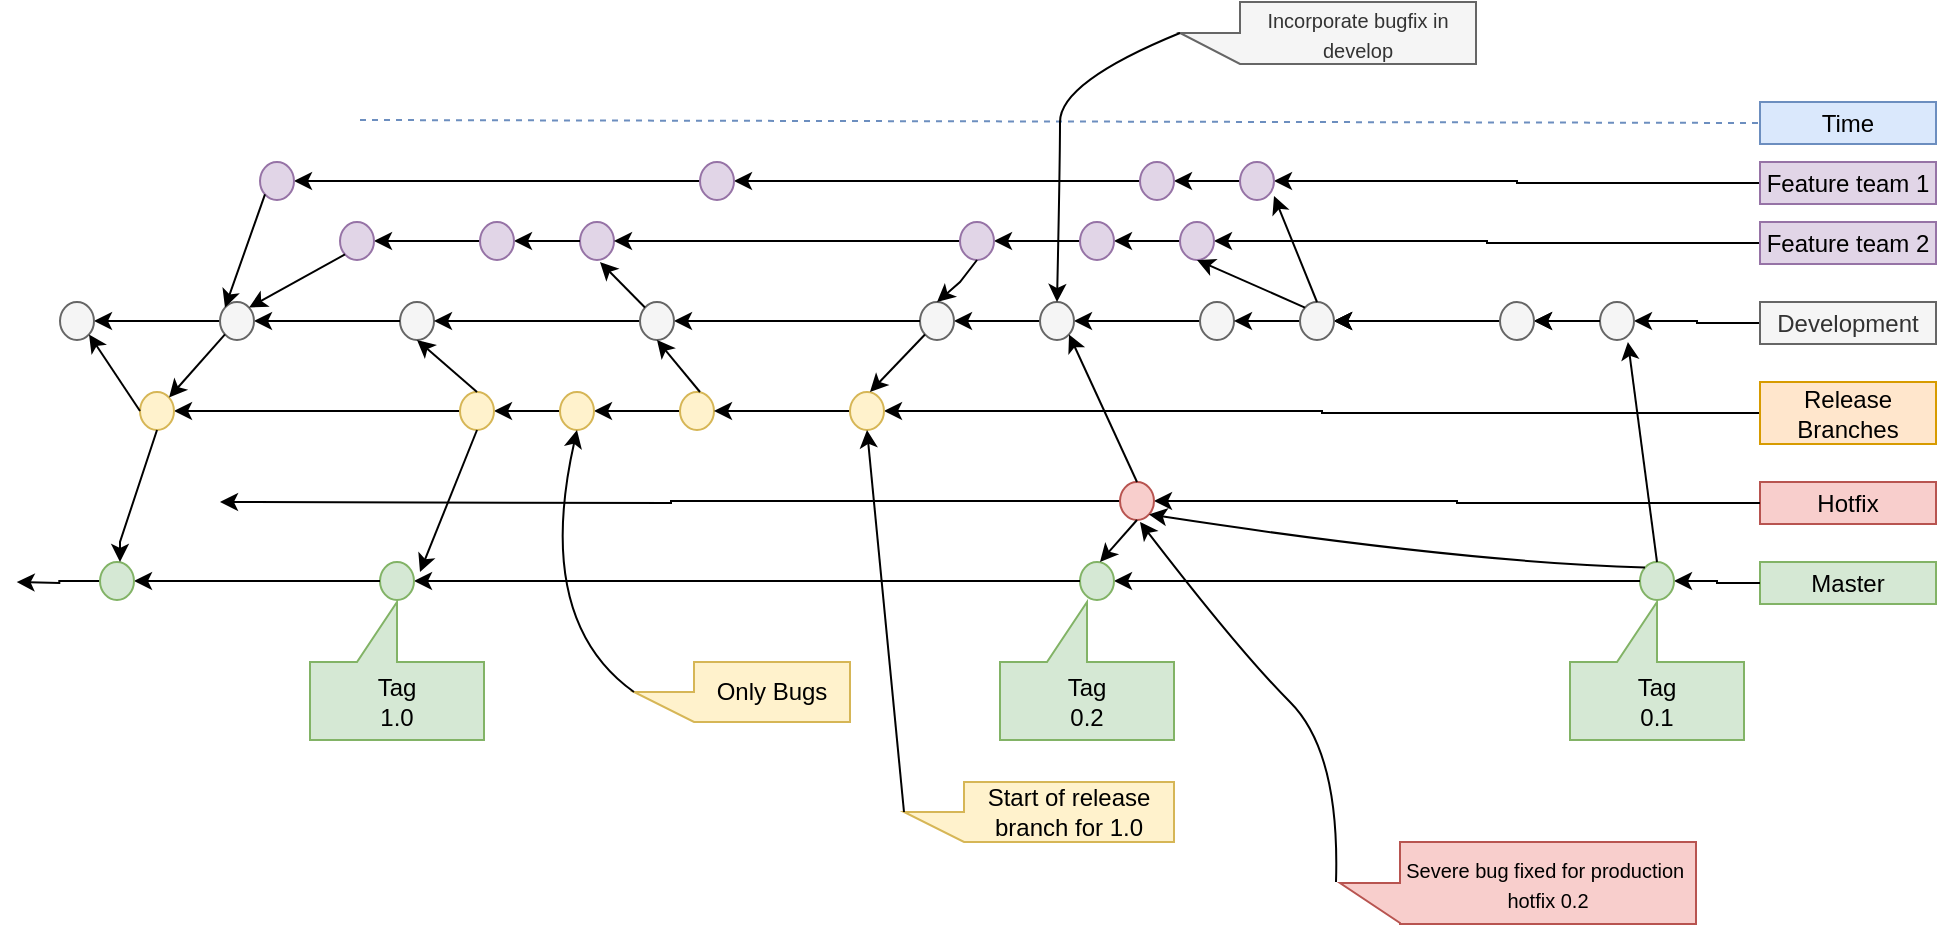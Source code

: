 <mxfile version="21.7.5" type="github">
  <diagram id="yPxyJZ8AM_hMuL3Unpa9" name="gitflow">
    <mxGraphModel dx="1843" dy="1653" grid="1" gridSize="10" guides="1" tooltips="1" connect="1" arrows="1" fold="1" page="1" pageScale="1" pageWidth="850" pageHeight="1100" math="0" shadow="0">
      <root>
        <mxCell id="0" />
        <mxCell id="1" parent="0" />
        <mxCell id="FDRWWzNf12pBNZbJ33nD-353" style="edgeStyle=orthogonalEdgeStyle;rounded=0;orthogonalLoop=1;jettySize=auto;html=1;" edge="1" parent="1" source="FDRWWzNf12pBNZbJ33nD-360">
          <mxGeometry relative="1" as="geometry">
            <mxPoint x="-1.667" y="270.0" as="targetPoint" />
          </mxGeometry>
        </mxCell>
        <mxCell id="7" value="Master" style="text;html=1;strokeColor=#82b366;fillColor=#d5e8d4;align=center;verticalAlign=middle;whiteSpace=wrap;rounded=0;" parent="1" vertex="1">
          <mxGeometry x="870" y="260" width="88" height="21" as="geometry" />
        </mxCell>
        <mxCell id="FDRWWzNf12pBNZbJ33nD-348" style="edgeStyle=orthogonalEdgeStyle;rounded=0;orthogonalLoop=1;jettySize=auto;html=1;" edge="1" parent="1" source="FDRWWzNf12pBNZbJ33nD-349">
          <mxGeometry relative="1" as="geometry">
            <mxPoint x="100" y="230" as="targetPoint" />
          </mxGeometry>
        </mxCell>
        <mxCell id="20" value="Hotfix" style="text;html=1;strokeColor=#b85450;fillColor=#f8cecc;align=center;verticalAlign=middle;whiteSpace=wrap;rounded=0;" parent="1" vertex="1">
          <mxGeometry x="870" y="220" width="88" height="21" as="geometry" />
        </mxCell>
        <mxCell id="FDRWWzNf12pBNZbJ33nD-337" style="edgeStyle=orthogonalEdgeStyle;rounded=0;orthogonalLoop=1;jettySize=auto;html=1;entryX=1;entryY=0.5;entryDx=0;entryDy=0;" edge="1" parent="1" source="42" target="FDRWWzNf12pBNZbJ33nD-332">
          <mxGeometry relative="1" as="geometry" />
        </mxCell>
        <mxCell id="42" value="Release Branches" style="text;html=1;strokeColor=#d79b00;fillColor=#ffe6cc;align=center;verticalAlign=middle;whiteSpace=wrap;rounded=0;fontSize=12;" parent="1" vertex="1">
          <mxGeometry x="870" y="170" width="88" height="31" as="geometry" />
        </mxCell>
        <mxCell id="FDRWWzNf12pBNZbJ33nD-191" style="edgeStyle=orthogonalEdgeStyle;rounded=0;orthogonalLoop=1;jettySize=auto;html=1;entryX=1;entryY=0.5;entryDx=0;entryDy=0;" edge="1" parent="1" source="85" target="FDRWWzNf12pBNZbJ33nD-182">
          <mxGeometry relative="1" as="geometry" />
        </mxCell>
        <mxCell id="85" value="Feature team 1" style="text;html=1;strokeColor=#9673a6;fillColor=#e1d5e7;align=center;verticalAlign=middle;whiteSpace=wrap;rounded=0;" parent="1" vertex="1">
          <mxGeometry x="870" y="60" width="88" height="21" as="geometry" />
        </mxCell>
        <mxCell id="FDRWWzNf12pBNZbJ33nD-211" style="edgeStyle=orthogonalEdgeStyle;rounded=0;orthogonalLoop=1;jettySize=auto;html=1;" edge="1" parent="1" source="86" target="FDRWWzNf12pBNZbJ33nD-205">
          <mxGeometry relative="1" as="geometry" />
        </mxCell>
        <mxCell id="86" value="Feature team 2" style="text;html=1;strokeColor=#9673a6;fillColor=#e1d5e7;align=center;verticalAlign=middle;whiteSpace=wrap;rounded=0;" parent="1" vertex="1">
          <mxGeometry x="870" y="90" width="88" height="21" as="geometry" />
        </mxCell>
        <mxCell id="FDRWWzNf12pBNZbJ33nD-300" style="edgeStyle=orthogonalEdgeStyle;rounded=0;orthogonalLoop=1;jettySize=auto;html=1;entryX=1;entryY=0.5;entryDx=0;entryDy=0;" edge="1" parent="1" source="102" target="FDRWWzNf12pBNZbJ33nD-293">
          <mxGeometry relative="1" as="geometry" />
        </mxCell>
        <mxCell id="102" value="Development" style="text;html=1;strokeColor=#666666;fillColor=#f5f5f5;align=center;verticalAlign=middle;whiteSpace=wrap;rounded=0;fontColor=#333333;" parent="1" vertex="1">
          <mxGeometry x="870" y="130" width="88" height="21" as="geometry" />
        </mxCell>
        <mxCell id="FDRWWzNf12pBNZbJ33nD-177" value="Time" style="text;html=1;strokeColor=#6c8ebf;fillColor=#dae8fc;align=center;verticalAlign=middle;whiteSpace=wrap;rounded=0;" vertex="1" parent="1">
          <mxGeometry x="870" y="30" width="88" height="21" as="geometry" />
        </mxCell>
        <mxCell id="FDRWWzNf12pBNZbJ33nD-178" value="" style="endArrow=none;dashed=1;html=1;fillColor=#dae8fc;strokeColor=#6c8ebf;entryX=0;entryY=0.5;entryDx=0;entryDy=0;" edge="1" parent="1" target="FDRWWzNf12pBNZbJ33nD-177">
          <mxGeometry width="50" height="50" relative="1" as="geometry">
            <mxPoint x="170" y="39" as="sourcePoint" />
            <mxPoint x="820" y="39" as="targetPoint" />
          </mxGeometry>
        </mxCell>
        <mxCell id="FDRWWzNf12pBNZbJ33nD-192" style="edgeStyle=orthogonalEdgeStyle;rounded=0;orthogonalLoop=1;jettySize=auto;html=1;entryX=1;entryY=0.5;entryDx=0;entryDy=0;" edge="1" parent="1" source="FDRWWzNf12pBNZbJ33nD-182" target="FDRWWzNf12pBNZbJ33nD-183">
          <mxGeometry relative="1" as="geometry" />
        </mxCell>
        <mxCell id="FDRWWzNf12pBNZbJ33nD-182" value="" style="ellipse;whiteSpace=wrap;html=1;aspect=fixed;fontSize=12;fillColor=#e1d5e7;strokeColor=#9673a6;" vertex="1" parent="1">
          <mxGeometry x="610" y="60" width="17" height="19" as="geometry" />
        </mxCell>
        <mxCell id="FDRWWzNf12pBNZbJ33nD-193" style="edgeStyle=orthogonalEdgeStyle;rounded=0;orthogonalLoop=1;jettySize=auto;html=1;entryX=1;entryY=0.5;entryDx=0;entryDy=0;" edge="1" parent="1" source="FDRWWzNf12pBNZbJ33nD-183" target="FDRWWzNf12pBNZbJ33nD-185">
          <mxGeometry relative="1" as="geometry" />
        </mxCell>
        <mxCell id="FDRWWzNf12pBNZbJ33nD-183" value="" style="ellipse;whiteSpace=wrap;html=1;aspect=fixed;fontSize=12;fillColor=#e1d5e7;strokeColor=#9673a6;" vertex="1" parent="1">
          <mxGeometry x="560" y="60" width="17" height="19" as="geometry" />
        </mxCell>
        <mxCell id="FDRWWzNf12pBNZbJ33nD-194" style="edgeStyle=orthogonalEdgeStyle;rounded=0;orthogonalLoop=1;jettySize=auto;html=1;entryX=1;entryY=0.5;entryDx=0;entryDy=0;" edge="1" parent="1" source="FDRWWzNf12pBNZbJ33nD-185" target="FDRWWzNf12pBNZbJ33nD-186">
          <mxGeometry relative="1" as="geometry" />
        </mxCell>
        <mxCell id="FDRWWzNf12pBNZbJ33nD-185" value="" style="ellipse;whiteSpace=wrap;html=1;aspect=fixed;fontSize=12;fillColor=#e1d5e7;strokeColor=#9673a6;" vertex="1" parent="1">
          <mxGeometry x="340" y="60" width="17" height="19" as="geometry" />
        </mxCell>
        <mxCell id="FDRWWzNf12pBNZbJ33nD-186" value="" style="ellipse;whiteSpace=wrap;html=1;aspect=fixed;fontSize=12;fillColor=#e1d5e7;strokeColor=#9673a6;" vertex="1" parent="1">
          <mxGeometry x="120" y="60" width="17" height="19" as="geometry" />
        </mxCell>
        <mxCell id="FDRWWzNf12pBNZbJ33nD-204" style="edgeStyle=orthogonalEdgeStyle;rounded=0;orthogonalLoop=1;jettySize=auto;html=1;entryX=1;entryY=0.5;entryDx=0;entryDy=0;" edge="1" parent="1" source="FDRWWzNf12pBNZbJ33nD-205" target="FDRWWzNf12pBNZbJ33nD-207">
          <mxGeometry relative="1" as="geometry" />
        </mxCell>
        <mxCell id="FDRWWzNf12pBNZbJ33nD-205" value="" style="ellipse;whiteSpace=wrap;html=1;aspect=fixed;fontSize=12;fillColor=#e1d5e7;strokeColor=#9673a6;" vertex="1" parent="1">
          <mxGeometry x="580" y="90" width="17" height="19" as="geometry" />
        </mxCell>
        <mxCell id="FDRWWzNf12pBNZbJ33nD-223" style="edgeStyle=orthogonalEdgeStyle;rounded=0;orthogonalLoop=1;jettySize=auto;html=1;exitX=0;exitY=0.5;exitDx=0;exitDy=0;entryX=1;entryY=0.5;entryDx=0;entryDy=0;" edge="1" parent="1" source="FDRWWzNf12pBNZbJ33nD-207" target="FDRWWzNf12pBNZbJ33nD-222">
          <mxGeometry relative="1" as="geometry" />
        </mxCell>
        <mxCell id="FDRWWzNf12pBNZbJ33nD-207" value="" style="ellipse;whiteSpace=wrap;html=1;aspect=fixed;fontSize=12;fillColor=#e1d5e7;strokeColor=#9673a6;" vertex="1" parent="1">
          <mxGeometry x="530" y="90" width="17" height="19" as="geometry" />
        </mxCell>
        <mxCell id="FDRWWzNf12pBNZbJ33nD-208" style="edgeStyle=orthogonalEdgeStyle;rounded=0;orthogonalLoop=1;jettySize=auto;html=1;entryX=1;entryY=0.5;entryDx=0;entryDy=0;" edge="1" parent="1" source="FDRWWzNf12pBNZbJ33nD-228" target="FDRWWzNf12pBNZbJ33nD-210">
          <mxGeometry relative="1" as="geometry" />
        </mxCell>
        <mxCell id="FDRWWzNf12pBNZbJ33nD-209" value="" style="ellipse;whiteSpace=wrap;html=1;aspect=fixed;fontSize=12;fillColor=#e1d5e7;strokeColor=#9673a6;" vertex="1" parent="1">
          <mxGeometry x="280" y="90" width="17" height="19" as="geometry" />
        </mxCell>
        <mxCell id="FDRWWzNf12pBNZbJ33nD-210" value="" style="ellipse;whiteSpace=wrap;html=1;aspect=fixed;fontSize=12;fillColor=#e1d5e7;strokeColor=#9673a6;" vertex="1" parent="1">
          <mxGeometry x="160" y="90" width="17" height="19" as="geometry" />
        </mxCell>
        <mxCell id="FDRWWzNf12pBNZbJ33nD-224" style="edgeStyle=orthogonalEdgeStyle;rounded=0;orthogonalLoop=1;jettySize=auto;html=1;entryX=1;entryY=0.5;entryDx=0;entryDy=0;" edge="1" parent="1" source="FDRWWzNf12pBNZbJ33nD-222" target="FDRWWzNf12pBNZbJ33nD-209">
          <mxGeometry relative="1" as="geometry" />
        </mxCell>
        <mxCell id="FDRWWzNf12pBNZbJ33nD-222" value="" style="ellipse;whiteSpace=wrap;html=1;aspect=fixed;fontSize=12;fillColor=#e1d5e7;strokeColor=#9673a6;" vertex="1" parent="1">
          <mxGeometry x="470" y="90" width="17" height="19" as="geometry" />
        </mxCell>
        <mxCell id="FDRWWzNf12pBNZbJ33nD-229" value="" style="edgeStyle=orthogonalEdgeStyle;rounded=0;orthogonalLoop=1;jettySize=auto;html=1;entryX=1;entryY=0.5;entryDx=0;entryDy=0;" edge="1" parent="1" source="FDRWWzNf12pBNZbJ33nD-209" target="FDRWWzNf12pBNZbJ33nD-228">
          <mxGeometry relative="1" as="geometry">
            <mxPoint x="310" y="100" as="sourcePoint" />
            <mxPoint x="180" y="100" as="targetPoint" />
          </mxGeometry>
        </mxCell>
        <mxCell id="FDRWWzNf12pBNZbJ33nD-228" value="" style="ellipse;whiteSpace=wrap;html=1;aspect=fixed;fontSize=12;fillColor=#e1d5e7;strokeColor=#9673a6;" vertex="1" parent="1">
          <mxGeometry x="230" y="90" width="17" height="19" as="geometry" />
        </mxCell>
        <mxCell id="FDRWWzNf12pBNZbJ33nD-248" style="edgeStyle=orthogonalEdgeStyle;rounded=0;orthogonalLoop=1;jettySize=auto;html=1;entryX=1;entryY=0.5;entryDx=0;entryDy=0;" edge="1" parent="1" source="FDRWWzNf12pBNZbJ33nD-249" target="FDRWWzNf12pBNZbJ33nD-251">
          <mxGeometry relative="1" as="geometry" />
        </mxCell>
        <mxCell id="FDRWWzNf12pBNZbJ33nD-249" value="" style="ellipse;whiteSpace=wrap;html=1;aspect=fixed;fontSize=12;fillColor=#f5f5f5;strokeColor=#666666;fontColor=#333333;" vertex="1" parent="1">
          <mxGeometry x="590" y="130" width="17" height="19" as="geometry" />
        </mxCell>
        <mxCell id="FDRWWzNf12pBNZbJ33nD-250" style="edgeStyle=orthogonalEdgeStyle;rounded=0;orthogonalLoop=1;jettySize=auto;html=1;exitX=0;exitY=0.5;exitDx=0;exitDy=0;entryX=1;entryY=0.5;entryDx=0;entryDy=0;" edge="1" parent="1" source="FDRWWzNf12pBNZbJ33nD-251" target="FDRWWzNf12pBNZbJ33nD-256">
          <mxGeometry relative="1" as="geometry" />
        </mxCell>
        <mxCell id="FDRWWzNf12pBNZbJ33nD-251" value="" style="ellipse;whiteSpace=wrap;html=1;aspect=fixed;fontSize=12;fillColor=#f5f5f5;strokeColor=#666666;fontColor=#333333;" vertex="1" parent="1">
          <mxGeometry x="510" y="130" width="17" height="19" as="geometry" />
        </mxCell>
        <mxCell id="FDRWWzNf12pBNZbJ33nD-252" style="edgeStyle=orthogonalEdgeStyle;rounded=0;orthogonalLoop=1;jettySize=auto;html=1;entryX=1;entryY=0.5;entryDx=0;entryDy=0;" edge="1" parent="1" source="FDRWWzNf12pBNZbJ33nD-258" target="FDRWWzNf12pBNZbJ33nD-254">
          <mxGeometry relative="1" as="geometry" />
        </mxCell>
        <mxCell id="FDRWWzNf12pBNZbJ33nD-253" value="" style="ellipse;whiteSpace=wrap;html=1;aspect=fixed;fontSize=12;fillColor=#f5f5f5;strokeColor=#666666;fontColor=#333333;" vertex="1" parent="1">
          <mxGeometry x="190" y="130" width="17" height="19" as="geometry" />
        </mxCell>
        <mxCell id="FDRWWzNf12pBNZbJ33nD-254" value="" style="ellipse;whiteSpace=wrap;html=1;aspect=fixed;fontSize=12;fillColor=#f5f5f5;strokeColor=#666666;fontColor=#333333;" vertex="1" parent="1">
          <mxGeometry x="20" y="130" width="17" height="19" as="geometry" />
        </mxCell>
        <mxCell id="FDRWWzNf12pBNZbJ33nD-255" style="edgeStyle=orthogonalEdgeStyle;rounded=0;orthogonalLoop=1;jettySize=auto;html=1;entryX=1;entryY=0.5;entryDx=0;entryDy=0;" edge="1" parent="1" source="FDRWWzNf12pBNZbJ33nD-296" target="FDRWWzNf12pBNZbJ33nD-253">
          <mxGeometry relative="1" as="geometry" />
        </mxCell>
        <mxCell id="FDRWWzNf12pBNZbJ33nD-256" value="" style="ellipse;whiteSpace=wrap;html=1;aspect=fixed;fontSize=12;fillColor=#f5f5f5;strokeColor=#666666;fontColor=#333333;" vertex="1" parent="1">
          <mxGeometry x="450" y="130" width="17" height="19" as="geometry" />
        </mxCell>
        <mxCell id="FDRWWzNf12pBNZbJ33nD-257" value="" style="edgeStyle=orthogonalEdgeStyle;rounded=0;orthogonalLoop=1;jettySize=auto;html=1;entryX=1;entryY=0.5;entryDx=0;entryDy=0;" edge="1" parent="1" source="FDRWWzNf12pBNZbJ33nD-253" target="FDRWWzNf12pBNZbJ33nD-258">
          <mxGeometry relative="1" as="geometry">
            <mxPoint x="310" y="140" as="sourcePoint" />
            <mxPoint x="180" y="140" as="targetPoint" />
          </mxGeometry>
        </mxCell>
        <mxCell id="FDRWWzNf12pBNZbJ33nD-258" value="" style="ellipse;whiteSpace=wrap;html=1;aspect=fixed;fontSize=12;fillColor=#f5f5f5;strokeColor=#666666;fontColor=#333333;" vertex="1" parent="1">
          <mxGeometry x="100" y="130" width="17" height="19" as="geometry" />
        </mxCell>
        <mxCell id="FDRWWzNf12pBNZbJ33nD-301" style="edgeStyle=orthogonalEdgeStyle;rounded=0;orthogonalLoop=1;jettySize=auto;html=1;exitX=0;exitY=0.5;exitDx=0;exitDy=0;entryX=1;entryY=0.5;entryDx=0;entryDy=0;" edge="1" parent="1" source="FDRWWzNf12pBNZbJ33nD-293" target="FDRWWzNf12pBNZbJ33nD-294">
          <mxGeometry relative="1" as="geometry" />
        </mxCell>
        <mxCell id="FDRWWzNf12pBNZbJ33nD-314" value="" style="edgeStyle=orthogonalEdgeStyle;rounded=0;orthogonalLoop=1;jettySize=auto;html=1;" edge="1" parent="1" source="FDRWWzNf12pBNZbJ33nD-294" target="FDRWWzNf12pBNZbJ33nD-295">
          <mxGeometry relative="1" as="geometry" />
        </mxCell>
        <mxCell id="FDRWWzNf12pBNZbJ33nD-293" value="" style="ellipse;whiteSpace=wrap;html=1;aspect=fixed;fontSize=12;fillColor=#f5f5f5;fontColor=#333333;strokeColor=#666666;" vertex="1" parent="1">
          <mxGeometry x="790" y="130" width="17" height="19" as="geometry" />
        </mxCell>
        <mxCell id="FDRWWzNf12pBNZbJ33nD-307" value="" style="edgeStyle=orthogonalEdgeStyle;rounded=0;orthogonalLoop=1;jettySize=auto;html=1;" edge="1" parent="1" source="FDRWWzNf12pBNZbJ33nD-294" target="FDRWWzNf12pBNZbJ33nD-295">
          <mxGeometry relative="1" as="geometry" />
        </mxCell>
        <mxCell id="FDRWWzNf12pBNZbJ33nD-309" value="" style="edgeStyle=orthogonalEdgeStyle;rounded=0;orthogonalLoop=1;jettySize=auto;html=1;" edge="1" parent="1" source="FDRWWzNf12pBNZbJ33nD-294" target="FDRWWzNf12pBNZbJ33nD-295">
          <mxGeometry relative="1" as="geometry" />
        </mxCell>
        <mxCell id="FDRWWzNf12pBNZbJ33nD-297" value="" style="edgeStyle=orthogonalEdgeStyle;rounded=0;orthogonalLoop=1;jettySize=auto;html=1;entryX=1;entryY=0.5;entryDx=0;entryDy=0;" edge="1" parent="1" source="FDRWWzNf12pBNZbJ33nD-256" target="FDRWWzNf12pBNZbJ33nD-296">
          <mxGeometry relative="1" as="geometry">
            <mxPoint x="490" y="140" as="sourcePoint" />
            <mxPoint x="330" y="140" as="targetPoint" />
          </mxGeometry>
        </mxCell>
        <mxCell id="FDRWWzNf12pBNZbJ33nD-296" value="" style="ellipse;whiteSpace=wrap;html=1;aspect=fixed;fontSize=12;fillColor=#f5f5f5;strokeColor=#666666;fontColor=#333333;" vertex="1" parent="1">
          <mxGeometry x="310" y="130" width="17" height="19" as="geometry" />
        </mxCell>
        <mxCell id="FDRWWzNf12pBNZbJ33nD-306" style="edgeStyle=orthogonalEdgeStyle;rounded=0;orthogonalLoop=1;jettySize=auto;html=1;exitX=0;exitY=0.5;exitDx=0;exitDy=0;entryX=1;entryY=0.5;entryDx=0;entryDy=0;" edge="1" parent="1" source="FDRWWzNf12pBNZbJ33nD-295" target="FDRWWzNf12pBNZbJ33nD-249">
          <mxGeometry relative="1" as="geometry" />
        </mxCell>
        <mxCell id="FDRWWzNf12pBNZbJ33nD-295" value="" style="ellipse;whiteSpace=wrap;html=1;aspect=fixed;fontSize=12;fillColor=#f5f5f5;strokeColor=#666666;fontColor=#333333;" vertex="1" parent="1">
          <mxGeometry x="640" y="130" width="17" height="19" as="geometry" />
        </mxCell>
        <mxCell id="FDRWWzNf12pBNZbJ33nD-315" value="" style="edgeStyle=orthogonalEdgeStyle;rounded=0;orthogonalLoop=1;jettySize=auto;html=1;" edge="1" parent="1" source="FDRWWzNf12pBNZbJ33nD-293" target="FDRWWzNf12pBNZbJ33nD-294">
          <mxGeometry relative="1" as="geometry">
            <mxPoint x="760" y="140" as="sourcePoint" />
            <mxPoint x="670" y="140" as="targetPoint" />
          </mxGeometry>
        </mxCell>
        <mxCell id="FDRWWzNf12pBNZbJ33nD-294" value="" style="ellipse;whiteSpace=wrap;html=1;aspect=fixed;fontSize=12;fillColor=#f5f5f5;strokeColor=#666666;fontColor=#333333;" vertex="1" parent="1">
          <mxGeometry x="740" y="130" width="17" height="19" as="geometry" />
        </mxCell>
        <mxCell id="FDRWWzNf12pBNZbJ33nD-341" style="edgeStyle=orthogonalEdgeStyle;rounded=0;orthogonalLoop=1;jettySize=auto;html=1;entryX=1;entryY=0.5;entryDx=0;entryDy=0;" edge="1" parent="1" source="FDRWWzNf12pBNZbJ33nD-331" target="FDRWWzNf12pBNZbJ33nD-333">
          <mxGeometry relative="1" as="geometry" />
        </mxCell>
        <mxCell id="FDRWWzNf12pBNZbJ33nD-331" value="" style="ellipse;whiteSpace=wrap;html=1;aspect=fixed;fontSize=12;fillColor=#fff2cc;strokeColor=#d6b656;" vertex="1" parent="1">
          <mxGeometry x="330" y="175" width="17" height="19" as="geometry" />
        </mxCell>
        <mxCell id="FDRWWzNf12pBNZbJ33nD-340" style="edgeStyle=orthogonalEdgeStyle;rounded=0;orthogonalLoop=1;jettySize=auto;html=1;entryX=1;entryY=0.5;entryDx=0;entryDy=0;" edge="1" parent="1" source="FDRWWzNf12pBNZbJ33nD-332" target="FDRWWzNf12pBNZbJ33nD-331">
          <mxGeometry relative="1" as="geometry" />
        </mxCell>
        <mxCell id="FDRWWzNf12pBNZbJ33nD-332" value="" style="ellipse;whiteSpace=wrap;html=1;aspect=fixed;fontSize=12;fillColor=#fff2cc;strokeColor=#d6b656;" vertex="1" parent="1">
          <mxGeometry x="415" y="175" width="17" height="19" as="geometry" />
        </mxCell>
        <mxCell id="FDRWWzNf12pBNZbJ33nD-342" value="" style="edgeStyle=orthogonalEdgeStyle;rounded=0;orthogonalLoop=1;jettySize=auto;html=1;" edge="1" parent="1" source="FDRWWzNf12pBNZbJ33nD-333" target="FDRWWzNf12pBNZbJ33nD-334">
          <mxGeometry relative="1" as="geometry" />
        </mxCell>
        <mxCell id="FDRWWzNf12pBNZbJ33nD-333" value="" style="ellipse;whiteSpace=wrap;html=1;aspect=fixed;fontSize=12;fillColor=#fff2cc;strokeColor=#d6b656;" vertex="1" parent="1">
          <mxGeometry x="270" y="175" width="17" height="19" as="geometry" />
        </mxCell>
        <mxCell id="FDRWWzNf12pBNZbJ33nD-343" value="" style="edgeStyle=orthogonalEdgeStyle;rounded=0;orthogonalLoop=1;jettySize=auto;html=1;" edge="1" parent="1" source="FDRWWzNf12pBNZbJ33nD-334" target="FDRWWzNf12pBNZbJ33nD-335">
          <mxGeometry relative="1" as="geometry" />
        </mxCell>
        <mxCell id="FDRWWzNf12pBNZbJ33nD-334" value="" style="ellipse;whiteSpace=wrap;html=1;aspect=fixed;fontSize=12;fillColor=#fff2cc;strokeColor=#d6b656;" vertex="1" parent="1">
          <mxGeometry x="220" y="175" width="17" height="19" as="geometry" />
        </mxCell>
        <mxCell id="FDRWWzNf12pBNZbJ33nD-335" value="" style="ellipse;whiteSpace=wrap;html=1;aspect=fixed;fontSize=12;fillColor=#fff2cc;strokeColor=#d6b656;" vertex="1" parent="1">
          <mxGeometry x="60" y="175" width="17" height="19" as="geometry" />
        </mxCell>
        <mxCell id="FDRWWzNf12pBNZbJ33nD-350" value="" style="edgeStyle=orthogonalEdgeStyle;rounded=0;orthogonalLoop=1;jettySize=auto;html=1;" edge="1" parent="1" source="20" target="FDRWWzNf12pBNZbJ33nD-349">
          <mxGeometry relative="1" as="geometry">
            <mxPoint x="30.0" y="230.0" as="targetPoint" />
            <mxPoint x="870" y="230" as="sourcePoint" />
          </mxGeometry>
        </mxCell>
        <mxCell id="FDRWWzNf12pBNZbJ33nD-349" value="" style="ellipse;whiteSpace=wrap;html=1;aspect=fixed;fontSize=12;fillColor=#f8cecc;strokeColor=#b85450;" vertex="1" parent="1">
          <mxGeometry x="550" y="220" width="17" height="19" as="geometry" />
        </mxCell>
        <mxCell id="FDRWWzNf12pBNZbJ33nD-355" value="" style="edgeStyle=orthogonalEdgeStyle;rounded=0;orthogonalLoop=1;jettySize=auto;html=1;" edge="1" parent="1" source="7" target="FDRWWzNf12pBNZbJ33nD-354">
          <mxGeometry relative="1" as="geometry">
            <mxPoint x="-1.667" y="270.0" as="targetPoint" />
            <mxPoint x="870" y="270" as="sourcePoint" />
          </mxGeometry>
        </mxCell>
        <mxCell id="FDRWWzNf12pBNZbJ33nD-354" value="" style="ellipse;whiteSpace=wrap;html=1;aspect=fixed;fontSize=12;fillColor=#d5e8d4;strokeColor=#82b366;" vertex="1" parent="1">
          <mxGeometry x="810" y="260" width="17" height="19" as="geometry" />
        </mxCell>
        <mxCell id="FDRWWzNf12pBNZbJ33nD-357" value="" style="edgeStyle=orthogonalEdgeStyle;rounded=0;orthogonalLoop=1;jettySize=auto;html=1;" edge="1" parent="1" source="FDRWWzNf12pBNZbJ33nD-354" target="FDRWWzNf12pBNZbJ33nD-356">
          <mxGeometry relative="1" as="geometry">
            <mxPoint x="-1.667" y="270.0" as="targetPoint" />
            <mxPoint x="620" y="270" as="sourcePoint" />
          </mxGeometry>
        </mxCell>
        <mxCell id="FDRWWzNf12pBNZbJ33nD-356" value="" style="ellipse;whiteSpace=wrap;html=1;aspect=fixed;fontSize=12;fillColor=#d5e8d4;strokeColor=#82b366;" vertex="1" parent="1">
          <mxGeometry x="530" y="260" width="17" height="19" as="geometry" />
        </mxCell>
        <mxCell id="FDRWWzNf12pBNZbJ33nD-359" value="" style="edgeStyle=orthogonalEdgeStyle;rounded=0;orthogonalLoop=1;jettySize=auto;html=1;" edge="1" parent="1" source="FDRWWzNf12pBNZbJ33nD-356" target="FDRWWzNf12pBNZbJ33nD-358">
          <mxGeometry relative="1" as="geometry">
            <mxPoint x="-1.667" y="270.0" as="targetPoint" />
            <mxPoint x="450" y="270" as="sourcePoint" />
          </mxGeometry>
        </mxCell>
        <mxCell id="FDRWWzNf12pBNZbJ33nD-358" value="" style="ellipse;whiteSpace=wrap;html=1;aspect=fixed;fontSize=12;fillColor=#d5e8d4;strokeColor=#82b366;" vertex="1" parent="1">
          <mxGeometry x="180" y="260" width="17" height="19" as="geometry" />
        </mxCell>
        <mxCell id="FDRWWzNf12pBNZbJ33nD-361" value="" style="edgeStyle=orthogonalEdgeStyle;rounded=0;orthogonalLoop=1;jettySize=auto;html=1;" edge="1" parent="1" source="FDRWWzNf12pBNZbJ33nD-358" target="FDRWWzNf12pBNZbJ33nD-360">
          <mxGeometry relative="1" as="geometry">
            <mxPoint x="-1.667" y="270.0" as="targetPoint" />
            <mxPoint x="260" y="270" as="sourcePoint" />
          </mxGeometry>
        </mxCell>
        <mxCell id="FDRWWzNf12pBNZbJ33nD-360" value="" style="ellipse;whiteSpace=wrap;html=1;aspect=fixed;fontSize=12;fillColor=#d5e8d4;strokeColor=#82b366;" vertex="1" parent="1">
          <mxGeometry x="40" y="260" width="17" height="19" as="geometry" />
        </mxCell>
        <mxCell id="FDRWWzNf12pBNZbJ33nD-366" value="" style="endArrow=classic;html=1;rounded=0;exitX=0.5;exitY=1;exitDx=0;exitDy=0;" edge="1" parent="1" source="FDRWWzNf12pBNZbJ33nD-335">
          <mxGeometry width="50" height="50" relative="1" as="geometry">
            <mxPoint x="70" y="190" as="sourcePoint" />
            <mxPoint x="50" y="260" as="targetPoint" />
            <Array as="points">
              <mxPoint x="50" y="250" />
            </Array>
          </mxGeometry>
        </mxCell>
        <mxCell id="FDRWWzNf12pBNZbJ33nD-367" value="" style="endArrow=classic;html=1;rounded=0;exitX=0.5;exitY=1;exitDx=0;exitDy=0;" edge="1" parent="1" source="FDRWWzNf12pBNZbJ33nD-334">
          <mxGeometry width="50" height="50" relative="1" as="geometry">
            <mxPoint x="220" y="195" as="sourcePoint" />
            <mxPoint x="200" y="265" as="targetPoint" />
          </mxGeometry>
        </mxCell>
        <mxCell id="FDRWWzNf12pBNZbJ33nD-368" value="" style="endArrow=classic;html=1;rounded=0;exitX=0.5;exitY=1;exitDx=0;exitDy=0;" edge="1" parent="1" source="FDRWWzNf12pBNZbJ33nD-349">
          <mxGeometry width="50" height="50" relative="1" as="geometry">
            <mxPoint x="560" y="230" as="sourcePoint" />
            <mxPoint x="540" y="260" as="targetPoint" />
          </mxGeometry>
        </mxCell>
        <mxCell id="FDRWWzNf12pBNZbJ33nD-370" value="" style="curved=1;endArrow=classic;html=1;rounded=0;exitX=0;exitY=0;exitDx=0;exitDy=0;entryX=1;entryY=1;entryDx=0;entryDy=0;" edge="1" parent="1" source="FDRWWzNf12pBNZbJ33nD-354" target="FDRWWzNf12pBNZbJ33nD-349">
          <mxGeometry width="50" height="50" relative="1" as="geometry">
            <mxPoint x="750" y="420" as="sourcePoint" />
            <mxPoint x="545" y="320" as="targetPoint" />
            <Array as="points">
              <mxPoint x="720" y="260" />
            </Array>
          </mxGeometry>
        </mxCell>
        <mxCell id="FDRWWzNf12pBNZbJ33nD-372" value="" style="endArrow=classic;html=1;rounded=0;exitX=0.5;exitY=0;exitDx=0;exitDy=0;" edge="1" parent="1" source="FDRWWzNf12pBNZbJ33nD-354">
          <mxGeometry width="50" height="50" relative="1" as="geometry">
            <mxPoint x="836.031" y="262.929" as="sourcePoint" />
            <mxPoint x="803.96" y="150" as="targetPoint" />
          </mxGeometry>
        </mxCell>
        <mxCell id="FDRWWzNf12pBNZbJ33nD-373" value="" style="endArrow=classic;html=1;rounded=0;exitX=0.5;exitY=0;exitDx=0;exitDy=0;entryX=1;entryY=1;entryDx=0;entryDy=0;" edge="1" parent="1" source="FDRWWzNf12pBNZbJ33nD-349" target="FDRWWzNf12pBNZbJ33nD-251">
          <mxGeometry width="50" height="50" relative="1" as="geometry">
            <mxPoint x="420" y="220" as="sourcePoint" />
            <mxPoint x="470" y="170" as="targetPoint" />
          </mxGeometry>
        </mxCell>
        <mxCell id="FDRWWzNf12pBNZbJ33nD-374" value="" style="endArrow=classic;html=1;rounded=0;exitX=0;exitY=1;exitDx=0;exitDy=0;" edge="1" parent="1" source="FDRWWzNf12pBNZbJ33nD-256">
          <mxGeometry width="50" height="50" relative="1" as="geometry">
            <mxPoint x="475" y="125" as="sourcePoint" />
            <mxPoint x="425" y="175" as="targetPoint" />
          </mxGeometry>
        </mxCell>
        <mxCell id="FDRWWzNf12pBNZbJ33nD-375" value="" style="endArrow=classic;html=1;rounded=0;entryX=0.5;entryY=1;entryDx=0;entryDy=0;" edge="1" parent="1" target="FDRWWzNf12pBNZbJ33nD-296">
          <mxGeometry width="50" height="50" relative="1" as="geometry">
            <mxPoint x="340" y="175" as="sourcePoint" />
            <mxPoint x="390" y="125" as="targetPoint" />
          </mxGeometry>
        </mxCell>
        <mxCell id="FDRWWzNf12pBNZbJ33nD-376" value="" style="endArrow=classic;html=1;rounded=0;entryX=0.5;entryY=1;entryDx=0;entryDy=0;exitX=0.5;exitY=0;exitDx=0;exitDy=0;" edge="1" parent="1" source="FDRWWzNf12pBNZbJ33nD-334" target="FDRWWzNf12pBNZbJ33nD-253">
          <mxGeometry width="50" height="50" relative="1" as="geometry">
            <mxPoint x="350" y="185" as="sourcePoint" />
            <mxPoint x="330" y="160" as="targetPoint" />
          </mxGeometry>
        </mxCell>
        <mxCell id="FDRWWzNf12pBNZbJ33nD-377" value="" style="endArrow=classic;html=1;rounded=0;exitX=0;exitY=1;exitDx=0;exitDy=0;entryX=1;entryY=0;entryDx=0;entryDy=0;" edge="1" parent="1" source="FDRWWzNf12pBNZbJ33nD-258" target="FDRWWzNf12pBNZbJ33nD-335">
          <mxGeometry width="50" height="50" relative="1" as="geometry">
            <mxPoint x="100" y="120" as="sourcePoint" />
            <mxPoint x="80" y="170" as="targetPoint" />
          </mxGeometry>
        </mxCell>
        <mxCell id="FDRWWzNf12pBNZbJ33nD-378" value="" style="endArrow=classic;html=1;rounded=0;entryX=1;entryY=1;entryDx=0;entryDy=0;exitX=0;exitY=0.5;exitDx=0;exitDy=0;" edge="1" parent="1" source="FDRWWzNf12pBNZbJ33nD-335" target="FDRWWzNf12pBNZbJ33nD-254">
          <mxGeometry width="50" height="50" relative="1" as="geometry">
            <mxPoint x="240" y="185" as="sourcePoint" />
            <mxPoint x="210" y="160" as="targetPoint" />
          </mxGeometry>
        </mxCell>
        <mxCell id="FDRWWzNf12pBNZbJ33nD-379" value="" style="endArrow=classic;html=1;rounded=0;exitX=0.5;exitY=0;exitDx=0;exitDy=0;entryX=1;entryY=1;entryDx=0;entryDy=0;" edge="1" parent="1" source="FDRWWzNf12pBNZbJ33nD-295">
          <mxGeometry width="50" height="50" relative="1" as="geometry">
            <mxPoint x="660" y="150" as="sourcePoint" />
            <mxPoint x="627" y="77" as="targetPoint" />
          </mxGeometry>
        </mxCell>
        <mxCell id="FDRWWzNf12pBNZbJ33nD-380" value="" style="endArrow=classic;html=1;rounded=0;entryX=0.5;entryY=1;entryDx=0;entryDy=0;exitX=0;exitY=0;exitDx=0;exitDy=0;" edge="1" parent="1" source="FDRWWzNf12pBNZbJ33nD-295" target="FDRWWzNf12pBNZbJ33nD-205">
          <mxGeometry width="50" height="50" relative="1" as="geometry">
            <mxPoint x="350" y="185" as="sourcePoint" />
            <mxPoint x="330" y="160" as="targetPoint" />
          </mxGeometry>
        </mxCell>
        <mxCell id="FDRWWzNf12pBNZbJ33nD-382" value="" style="endArrow=classic;html=1;rounded=0;exitX=0.5;exitY=1;exitDx=0;exitDy=0;entryX=0.5;entryY=0;entryDx=0;entryDy=0;" edge="1" parent="1" source="FDRWWzNf12pBNZbJ33nD-222" target="FDRWWzNf12pBNZbJ33nD-256">
          <mxGeometry width="50" height="50" relative="1" as="geometry">
            <mxPoint x="463" y="157" as="sourcePoint" />
            <mxPoint x="435" y="185" as="targetPoint" />
            <Array as="points">
              <mxPoint x="470" y="120" />
            </Array>
          </mxGeometry>
        </mxCell>
        <mxCell id="FDRWWzNf12pBNZbJ33nD-383" value="" style="endArrow=classic;html=1;rounded=0;entryX=0.5;entryY=1;entryDx=0;entryDy=0;exitX=0;exitY=0;exitDx=0;exitDy=0;" edge="1" parent="1" source="FDRWWzNf12pBNZbJ33nD-296">
          <mxGeometry width="50" height="50" relative="1" as="geometry">
            <mxPoint x="343" y="133" as="sourcePoint" />
            <mxPoint x="290" y="110" as="targetPoint" />
          </mxGeometry>
        </mxCell>
        <mxCell id="FDRWWzNf12pBNZbJ33nD-388" value="" style="endArrow=classic;html=1;rounded=0;entryX=0;entryY=0;entryDx=0;entryDy=0;exitX=0;exitY=1;exitDx=0;exitDy=0;" edge="1" parent="1" source="FDRWWzNf12pBNZbJ33nD-186" target="FDRWWzNf12pBNZbJ33nD-258">
          <mxGeometry width="50" height="50" relative="1" as="geometry">
            <mxPoint x="45" y="90" as="sourcePoint" />
            <mxPoint x="95" y="40" as="targetPoint" />
          </mxGeometry>
        </mxCell>
        <mxCell id="FDRWWzNf12pBNZbJ33nD-389" value="" style="endArrow=classic;html=1;rounded=0;exitX=0;exitY=1;exitDx=0;exitDy=0;entryX=1;entryY=0;entryDx=0;entryDy=0;" edge="1" parent="1" source="FDRWWzNf12pBNZbJ33nD-210" target="FDRWWzNf12pBNZbJ33nD-258">
          <mxGeometry width="50" height="50" relative="1" as="geometry">
            <mxPoint x="113" y="157" as="sourcePoint" />
            <mxPoint x="87" y="188" as="targetPoint" />
          </mxGeometry>
        </mxCell>
        <mxCell id="FDRWWzNf12pBNZbJ33nD-390" value="Tag&lt;br&gt;0.1" style="shape=callout;whiteSpace=wrap;html=1;perimeter=calloutPerimeter;direction=west;fillColor=#d5e8d4;strokeColor=#82b366;" vertex="1" parent="1">
          <mxGeometry x="775" y="280" width="87" height="69" as="geometry" />
        </mxCell>
        <mxCell id="FDRWWzNf12pBNZbJ33nD-392" value="Tag&lt;br&gt;0.2" style="shape=callout;whiteSpace=wrap;html=1;perimeter=calloutPerimeter;direction=west;fillColor=#d5e8d4;strokeColor=#82b366;" vertex="1" parent="1">
          <mxGeometry x="490" y="280" width="87" height="69" as="geometry" />
        </mxCell>
        <mxCell id="FDRWWzNf12pBNZbJ33nD-393" value="Tag&lt;br&gt;1.0" style="shape=callout;whiteSpace=wrap;html=1;perimeter=calloutPerimeter;direction=west;fillColor=#d5e8d4;strokeColor=#82b366;" vertex="1" parent="1">
          <mxGeometry x="145" y="280" width="87" height="69" as="geometry" />
        </mxCell>
        <mxCell id="FDRWWzNf12pBNZbJ33nD-394" value="&lt;font style=&quot;font-size: 10px;&quot;&gt;Severe bug fixed for production&amp;nbsp;&lt;br&gt;hotfix 0.2&lt;/font&gt;" style="shape=callout;whiteSpace=wrap;html=1;perimeter=calloutPerimeter;direction=south;fillColor=#f8cecc;strokeColor=#b85450;" vertex="1" parent="1">
          <mxGeometry x="660" y="400" width="178" height="41" as="geometry" />
        </mxCell>
        <mxCell id="FDRWWzNf12pBNZbJ33nD-397" value="" style="curved=1;endArrow=classic;html=1;rounded=0;exitX=0;exitY=0;exitDx=20;exitDy=180;exitPerimeter=0;" edge="1" parent="1" source="FDRWWzNf12pBNZbJ33nD-394">
          <mxGeometry width="50" height="50" relative="1" as="geometry">
            <mxPoint x="610" y="355" as="sourcePoint" />
            <mxPoint x="560" y="240" as="targetPoint" />
            <Array as="points">
              <mxPoint x="660" y="355" />
              <mxPoint x="610" y="305" />
            </Array>
          </mxGeometry>
        </mxCell>
        <mxCell id="FDRWWzNf12pBNZbJ33nD-398" value="Only Bugs" style="shape=callout;whiteSpace=wrap;html=1;perimeter=calloutPerimeter;direction=south;fillColor=#fff2cc;strokeColor=#d6b656;" vertex="1" parent="1">
          <mxGeometry x="307" y="310" width="108" height="30" as="geometry" />
        </mxCell>
        <mxCell id="FDRWWzNf12pBNZbJ33nD-400" value="" style="curved=1;endArrow=classic;html=1;rounded=0;entryX=0.5;entryY=1;entryDx=0;entryDy=0;exitX=0;exitY=0;exitDx=15;exitDy=108;exitPerimeter=0;" edge="1" parent="1" source="FDRWWzNf12pBNZbJ33nD-398" target="FDRWWzNf12pBNZbJ33nD-333">
          <mxGeometry width="50" height="50" relative="1" as="geometry">
            <mxPoint x="257" y="339.5" as="sourcePoint" />
            <mxPoint x="307" y="289.5" as="targetPoint" />
            <Array as="points">
              <mxPoint x="257" y="289.5" />
            </Array>
          </mxGeometry>
        </mxCell>
        <mxCell id="FDRWWzNf12pBNZbJ33nD-401" value="Start of release branch for 1.0" style="shape=callout;whiteSpace=wrap;html=1;perimeter=calloutPerimeter;direction=south;fillColor=#fff2cc;strokeColor=#d6b656;" vertex="1" parent="1">
          <mxGeometry x="442" y="370" width="135" height="30" as="geometry" />
        </mxCell>
        <mxCell id="FDRWWzNf12pBNZbJ33nD-402" value="" style="curved=1;endArrow=classic;html=1;rounded=0;entryX=0.5;entryY=1;entryDx=0;entryDy=0;exitX=0;exitY=0;exitDx=15;exitDy=135;exitPerimeter=0;" edge="1" parent="1" source="FDRWWzNf12pBNZbJ33nD-401" target="FDRWWzNf12pBNZbJ33nD-332">
          <mxGeometry width="50" height="50" relative="1" as="geometry">
            <mxPoint x="440" y="230" as="sourcePoint" />
            <mxPoint x="490" y="180" as="targetPoint" />
            <Array as="points" />
          </mxGeometry>
        </mxCell>
        <mxCell id="FDRWWzNf12pBNZbJ33nD-403" value="&lt;font style=&quot;font-size: 10px;&quot;&gt;Incorporate bugfix in develop&lt;br&gt;&lt;/font&gt;" style="shape=callout;whiteSpace=wrap;html=1;perimeter=calloutPerimeter;direction=south;fillColor=#f5f5f5;strokeColor=#666666;fontColor=#333333;" vertex="1" parent="1">
          <mxGeometry x="580" y="-20" width="148" height="31" as="geometry" />
        </mxCell>
        <mxCell id="FDRWWzNf12pBNZbJ33nD-406" value="" style="curved=1;endArrow=classic;html=1;rounded=0;exitX=0;exitY=0;exitDx=15.5;exitDy=148;exitPerimeter=0;entryX=0.5;entryY=0;entryDx=0;entryDy=0;" edge="1" parent="1" source="FDRWWzNf12pBNZbJ33nD-403" target="FDRWWzNf12pBNZbJ33nD-251">
          <mxGeometry width="50" height="50" relative="1" as="geometry">
            <mxPoint x="440" y="230" as="sourcePoint" />
            <mxPoint x="520" y="120" as="targetPoint" />
            <Array as="points">
              <mxPoint x="520" y="20" />
              <mxPoint x="520" y="60" />
            </Array>
          </mxGeometry>
        </mxCell>
      </root>
    </mxGraphModel>
  </diagram>
</mxfile>
